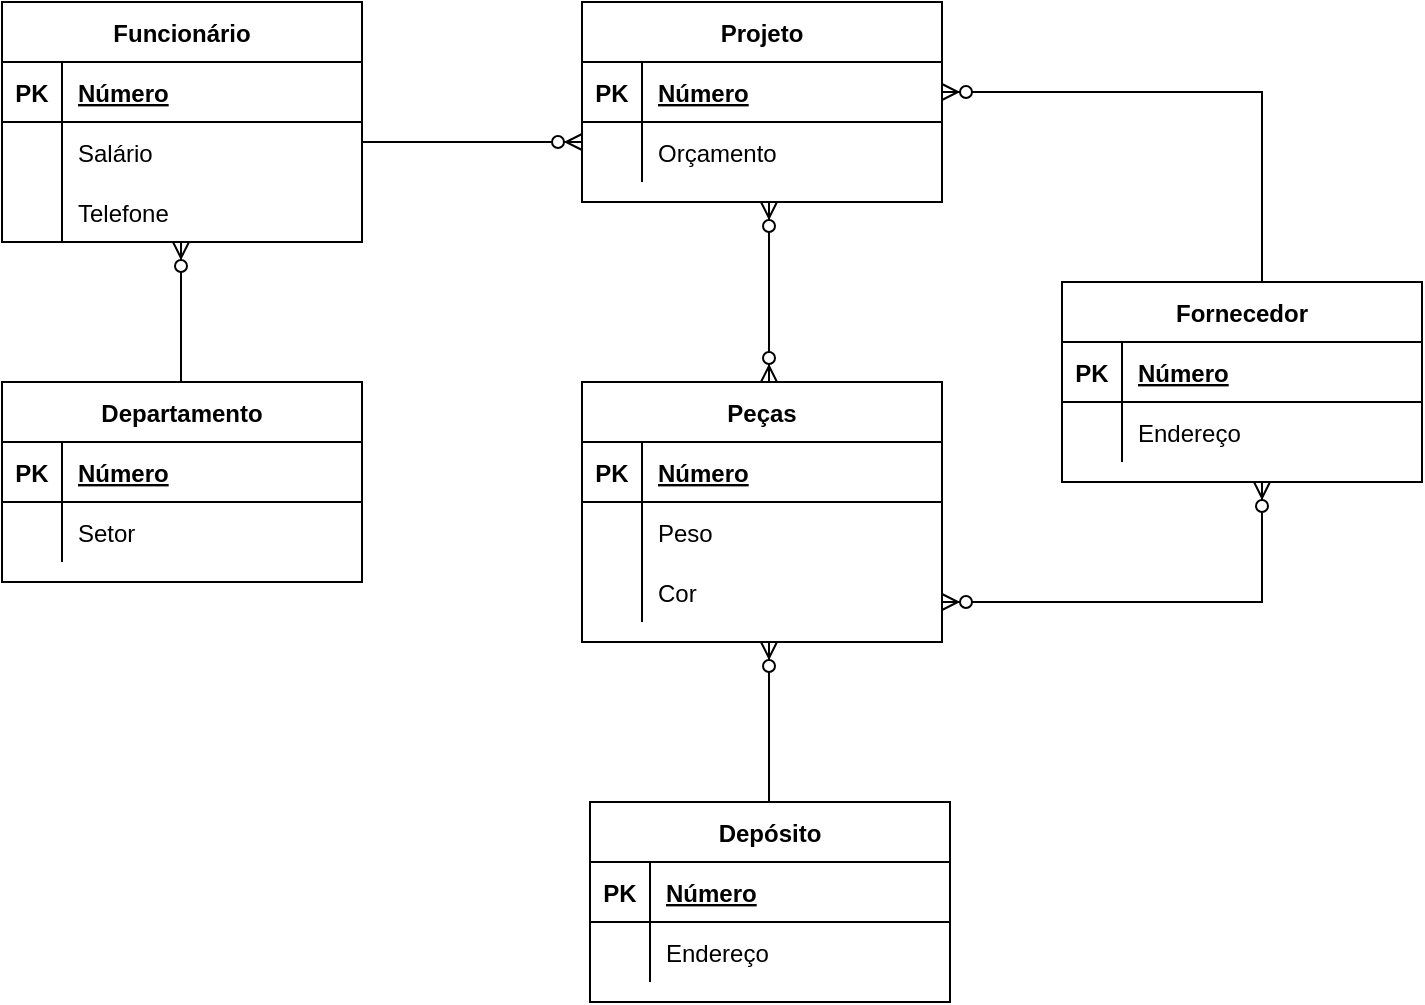 <mxfile version="20.2.5" type="device"><diagram id="UYe1lNqm40pl20p4OVXZ" name="Página-1"><mxGraphModel dx="942" dy="614" grid="1" gridSize="10" guides="1" tooltips="1" connect="1" arrows="1" fold="1" page="1" pageScale="1" pageWidth="827" pageHeight="1169" math="0" shadow="0"><root><mxCell id="0"/><mxCell id="1" parent="0"/><mxCell id="2CJbWcfIOCv0SxqRcoib-1" value="Funcionário" style="shape=table;startSize=30;container=1;collapsible=1;childLayout=tableLayout;fixedRows=1;rowLines=0;fontStyle=1;align=center;resizeLast=1;" vertex="1" parent="1"><mxGeometry x="120" y="60" width="180" height="120" as="geometry"/></mxCell><mxCell id="2CJbWcfIOCv0SxqRcoib-2" value="" style="shape=tableRow;horizontal=0;startSize=0;swimlaneHead=0;swimlaneBody=0;fillColor=none;collapsible=0;dropTarget=0;points=[[0,0.5],[1,0.5]];portConstraint=eastwest;top=0;left=0;right=0;bottom=1;" vertex="1" parent="2CJbWcfIOCv0SxqRcoib-1"><mxGeometry y="30" width="180" height="30" as="geometry"/></mxCell><mxCell id="2CJbWcfIOCv0SxqRcoib-3" value="PK" style="shape=partialRectangle;connectable=0;fillColor=none;top=0;left=0;bottom=0;right=0;fontStyle=1;overflow=hidden;" vertex="1" parent="2CJbWcfIOCv0SxqRcoib-2"><mxGeometry width="30" height="30" as="geometry"><mxRectangle width="30" height="30" as="alternateBounds"/></mxGeometry></mxCell><mxCell id="2CJbWcfIOCv0SxqRcoib-4" value="Número" style="shape=partialRectangle;connectable=0;fillColor=none;top=0;left=0;bottom=0;right=0;align=left;spacingLeft=6;fontStyle=5;overflow=hidden;" vertex="1" parent="2CJbWcfIOCv0SxqRcoib-2"><mxGeometry x="30" width="150" height="30" as="geometry"><mxRectangle width="150" height="30" as="alternateBounds"/></mxGeometry></mxCell><mxCell id="2CJbWcfIOCv0SxqRcoib-5" value="" style="shape=tableRow;horizontal=0;startSize=0;swimlaneHead=0;swimlaneBody=0;fillColor=none;collapsible=0;dropTarget=0;points=[[0,0.5],[1,0.5]];portConstraint=eastwest;top=0;left=0;right=0;bottom=0;" vertex="1" parent="2CJbWcfIOCv0SxqRcoib-1"><mxGeometry y="60" width="180" height="30" as="geometry"/></mxCell><mxCell id="2CJbWcfIOCv0SxqRcoib-6" value="" style="shape=partialRectangle;connectable=0;fillColor=none;top=0;left=0;bottom=0;right=0;editable=1;overflow=hidden;" vertex="1" parent="2CJbWcfIOCv0SxqRcoib-5"><mxGeometry width="30" height="30" as="geometry"><mxRectangle width="30" height="30" as="alternateBounds"/></mxGeometry></mxCell><mxCell id="2CJbWcfIOCv0SxqRcoib-7" value="Salário" style="shape=partialRectangle;connectable=0;fillColor=none;top=0;left=0;bottom=0;right=0;align=left;spacingLeft=6;overflow=hidden;" vertex="1" parent="2CJbWcfIOCv0SxqRcoib-5"><mxGeometry x="30" width="150" height="30" as="geometry"><mxRectangle width="150" height="30" as="alternateBounds"/></mxGeometry></mxCell><mxCell id="2CJbWcfIOCv0SxqRcoib-8" value="" style="shape=tableRow;horizontal=0;startSize=0;swimlaneHead=0;swimlaneBody=0;fillColor=none;collapsible=0;dropTarget=0;points=[[0,0.5],[1,0.5]];portConstraint=eastwest;top=0;left=0;right=0;bottom=0;" vertex="1" parent="2CJbWcfIOCv0SxqRcoib-1"><mxGeometry y="90" width="180" height="30" as="geometry"/></mxCell><mxCell id="2CJbWcfIOCv0SxqRcoib-9" value="" style="shape=partialRectangle;connectable=0;fillColor=none;top=0;left=0;bottom=0;right=0;editable=1;overflow=hidden;" vertex="1" parent="2CJbWcfIOCv0SxqRcoib-8"><mxGeometry width="30" height="30" as="geometry"><mxRectangle width="30" height="30" as="alternateBounds"/></mxGeometry></mxCell><mxCell id="2CJbWcfIOCv0SxqRcoib-10" value="Telefone" style="shape=partialRectangle;connectable=0;fillColor=none;top=0;left=0;bottom=0;right=0;align=left;spacingLeft=6;overflow=hidden;" vertex="1" parent="2CJbWcfIOCv0SxqRcoib-8"><mxGeometry x="30" width="150" height="30" as="geometry"><mxRectangle width="150" height="30" as="alternateBounds"/></mxGeometry></mxCell><mxCell id="2CJbWcfIOCv0SxqRcoib-15" value="Departamento" style="shape=table;startSize=30;container=1;collapsible=1;childLayout=tableLayout;fixedRows=1;rowLines=0;fontStyle=1;align=center;resizeLast=1;" vertex="1" parent="1"><mxGeometry x="120" y="250" width="180" height="100" as="geometry"/></mxCell><mxCell id="2CJbWcfIOCv0SxqRcoib-16" value="" style="shape=tableRow;horizontal=0;startSize=0;swimlaneHead=0;swimlaneBody=0;fillColor=none;collapsible=0;dropTarget=0;points=[[0,0.5],[1,0.5]];portConstraint=eastwest;top=0;left=0;right=0;bottom=1;" vertex="1" parent="2CJbWcfIOCv0SxqRcoib-15"><mxGeometry y="30" width="180" height="30" as="geometry"/></mxCell><mxCell id="2CJbWcfIOCv0SxqRcoib-17" value="PK" style="shape=partialRectangle;connectable=0;fillColor=none;top=0;left=0;bottom=0;right=0;fontStyle=1;overflow=hidden;" vertex="1" parent="2CJbWcfIOCv0SxqRcoib-16"><mxGeometry width="30" height="30" as="geometry"><mxRectangle width="30" height="30" as="alternateBounds"/></mxGeometry></mxCell><mxCell id="2CJbWcfIOCv0SxqRcoib-18" value="Número" style="shape=partialRectangle;connectable=0;fillColor=none;top=0;left=0;bottom=0;right=0;align=left;spacingLeft=6;fontStyle=5;overflow=hidden;" vertex="1" parent="2CJbWcfIOCv0SxqRcoib-16"><mxGeometry x="30" width="150" height="30" as="geometry"><mxRectangle width="150" height="30" as="alternateBounds"/></mxGeometry></mxCell><mxCell id="2CJbWcfIOCv0SxqRcoib-19" value="" style="shape=tableRow;horizontal=0;startSize=0;swimlaneHead=0;swimlaneBody=0;fillColor=none;collapsible=0;dropTarget=0;points=[[0,0.5],[1,0.5]];portConstraint=eastwest;top=0;left=0;right=0;bottom=0;" vertex="1" parent="2CJbWcfIOCv0SxqRcoib-15"><mxGeometry y="60" width="180" height="30" as="geometry"/></mxCell><mxCell id="2CJbWcfIOCv0SxqRcoib-20" value="" style="shape=partialRectangle;connectable=0;fillColor=none;top=0;left=0;bottom=0;right=0;editable=1;overflow=hidden;" vertex="1" parent="2CJbWcfIOCv0SxqRcoib-19"><mxGeometry width="30" height="30" as="geometry"><mxRectangle width="30" height="30" as="alternateBounds"/></mxGeometry></mxCell><mxCell id="2CJbWcfIOCv0SxqRcoib-21" value="Setor" style="shape=partialRectangle;connectable=0;fillColor=none;top=0;left=0;bottom=0;right=0;align=left;spacingLeft=6;overflow=hidden;" vertex="1" parent="2CJbWcfIOCv0SxqRcoib-19"><mxGeometry x="30" width="150" height="30" as="geometry"><mxRectangle width="150" height="30" as="alternateBounds"/></mxGeometry></mxCell><mxCell id="2CJbWcfIOCv0SxqRcoib-28" value="Projeto" style="shape=table;startSize=30;container=1;collapsible=1;childLayout=tableLayout;fixedRows=1;rowLines=0;fontStyle=1;align=center;resizeLast=1;" vertex="1" parent="1"><mxGeometry x="410" y="60" width="180" height="100" as="geometry"/></mxCell><mxCell id="2CJbWcfIOCv0SxqRcoib-29" value="" style="shape=tableRow;horizontal=0;startSize=0;swimlaneHead=0;swimlaneBody=0;fillColor=none;collapsible=0;dropTarget=0;points=[[0,0.5],[1,0.5]];portConstraint=eastwest;top=0;left=0;right=0;bottom=1;" vertex="1" parent="2CJbWcfIOCv0SxqRcoib-28"><mxGeometry y="30" width="180" height="30" as="geometry"/></mxCell><mxCell id="2CJbWcfIOCv0SxqRcoib-30" value="PK" style="shape=partialRectangle;connectable=0;fillColor=none;top=0;left=0;bottom=0;right=0;fontStyle=1;overflow=hidden;" vertex="1" parent="2CJbWcfIOCv0SxqRcoib-29"><mxGeometry width="30" height="30" as="geometry"><mxRectangle width="30" height="30" as="alternateBounds"/></mxGeometry></mxCell><mxCell id="2CJbWcfIOCv0SxqRcoib-31" value="Número" style="shape=partialRectangle;connectable=0;fillColor=none;top=0;left=0;bottom=0;right=0;align=left;spacingLeft=6;fontStyle=5;overflow=hidden;" vertex="1" parent="2CJbWcfIOCv0SxqRcoib-29"><mxGeometry x="30" width="150" height="30" as="geometry"><mxRectangle width="150" height="30" as="alternateBounds"/></mxGeometry></mxCell><mxCell id="2CJbWcfIOCv0SxqRcoib-32" value="" style="shape=tableRow;horizontal=0;startSize=0;swimlaneHead=0;swimlaneBody=0;fillColor=none;collapsible=0;dropTarget=0;points=[[0,0.5],[1,0.5]];portConstraint=eastwest;top=0;left=0;right=0;bottom=0;" vertex="1" parent="2CJbWcfIOCv0SxqRcoib-28"><mxGeometry y="60" width="180" height="30" as="geometry"/></mxCell><mxCell id="2CJbWcfIOCv0SxqRcoib-33" value="" style="shape=partialRectangle;connectable=0;fillColor=none;top=0;left=0;bottom=0;right=0;editable=1;overflow=hidden;" vertex="1" parent="2CJbWcfIOCv0SxqRcoib-32"><mxGeometry width="30" height="30" as="geometry"><mxRectangle width="30" height="30" as="alternateBounds"/></mxGeometry></mxCell><mxCell id="2CJbWcfIOCv0SxqRcoib-34" value="Orçamento" style="shape=partialRectangle;connectable=0;fillColor=none;top=0;left=0;bottom=0;right=0;align=left;spacingLeft=6;overflow=hidden;" vertex="1" parent="2CJbWcfIOCv0SxqRcoib-32"><mxGeometry x="30" width="150" height="30" as="geometry"><mxRectangle width="150" height="30" as="alternateBounds"/></mxGeometry></mxCell><mxCell id="2CJbWcfIOCv0SxqRcoib-41" value="Fornecedor" style="shape=table;startSize=30;container=1;collapsible=1;childLayout=tableLayout;fixedRows=1;rowLines=0;fontStyle=1;align=center;resizeLast=1;" vertex="1" parent="1"><mxGeometry x="650" y="200" width="180" height="100" as="geometry"/></mxCell><mxCell id="2CJbWcfIOCv0SxqRcoib-42" value="" style="shape=tableRow;horizontal=0;startSize=0;swimlaneHead=0;swimlaneBody=0;fillColor=none;collapsible=0;dropTarget=0;points=[[0,0.5],[1,0.5]];portConstraint=eastwest;top=0;left=0;right=0;bottom=1;" vertex="1" parent="2CJbWcfIOCv0SxqRcoib-41"><mxGeometry y="30" width="180" height="30" as="geometry"/></mxCell><mxCell id="2CJbWcfIOCv0SxqRcoib-43" value="PK" style="shape=partialRectangle;connectable=0;fillColor=none;top=0;left=0;bottom=0;right=0;fontStyle=1;overflow=hidden;" vertex="1" parent="2CJbWcfIOCv0SxqRcoib-42"><mxGeometry width="30" height="30" as="geometry"><mxRectangle width="30" height="30" as="alternateBounds"/></mxGeometry></mxCell><mxCell id="2CJbWcfIOCv0SxqRcoib-44" value="Número" style="shape=partialRectangle;connectable=0;fillColor=none;top=0;left=0;bottom=0;right=0;align=left;spacingLeft=6;fontStyle=5;overflow=hidden;" vertex="1" parent="2CJbWcfIOCv0SxqRcoib-42"><mxGeometry x="30" width="150" height="30" as="geometry"><mxRectangle width="150" height="30" as="alternateBounds"/></mxGeometry></mxCell><mxCell id="2CJbWcfIOCv0SxqRcoib-45" value="" style="shape=tableRow;horizontal=0;startSize=0;swimlaneHead=0;swimlaneBody=0;fillColor=none;collapsible=0;dropTarget=0;points=[[0,0.5],[1,0.5]];portConstraint=eastwest;top=0;left=0;right=0;bottom=0;" vertex="1" parent="2CJbWcfIOCv0SxqRcoib-41"><mxGeometry y="60" width="180" height="30" as="geometry"/></mxCell><mxCell id="2CJbWcfIOCv0SxqRcoib-46" value="" style="shape=partialRectangle;connectable=0;fillColor=none;top=0;left=0;bottom=0;right=0;editable=1;overflow=hidden;" vertex="1" parent="2CJbWcfIOCv0SxqRcoib-45"><mxGeometry width="30" height="30" as="geometry"><mxRectangle width="30" height="30" as="alternateBounds"/></mxGeometry></mxCell><mxCell id="2CJbWcfIOCv0SxqRcoib-47" value="Endereço" style="shape=partialRectangle;connectable=0;fillColor=none;top=0;left=0;bottom=0;right=0;align=left;spacingLeft=6;overflow=hidden;" vertex="1" parent="2CJbWcfIOCv0SxqRcoib-45"><mxGeometry x="30" width="150" height="30" as="geometry"><mxRectangle width="150" height="30" as="alternateBounds"/></mxGeometry></mxCell><mxCell id="2CJbWcfIOCv0SxqRcoib-54" value="Peças" style="shape=table;startSize=30;container=1;collapsible=1;childLayout=tableLayout;fixedRows=1;rowLines=0;fontStyle=1;align=center;resizeLast=1;" vertex="1" parent="1"><mxGeometry x="410" y="250" width="180" height="130" as="geometry"/></mxCell><mxCell id="2CJbWcfIOCv0SxqRcoib-55" value="" style="shape=tableRow;horizontal=0;startSize=0;swimlaneHead=0;swimlaneBody=0;fillColor=none;collapsible=0;dropTarget=0;points=[[0,0.5],[1,0.5]];portConstraint=eastwest;top=0;left=0;right=0;bottom=1;" vertex="1" parent="2CJbWcfIOCv0SxqRcoib-54"><mxGeometry y="30" width="180" height="30" as="geometry"/></mxCell><mxCell id="2CJbWcfIOCv0SxqRcoib-56" value="PK" style="shape=partialRectangle;connectable=0;fillColor=none;top=0;left=0;bottom=0;right=0;fontStyle=1;overflow=hidden;" vertex="1" parent="2CJbWcfIOCv0SxqRcoib-55"><mxGeometry width="30" height="30" as="geometry"><mxRectangle width="30" height="30" as="alternateBounds"/></mxGeometry></mxCell><mxCell id="2CJbWcfIOCv0SxqRcoib-57" value="Número" style="shape=partialRectangle;connectable=0;fillColor=none;top=0;left=0;bottom=0;right=0;align=left;spacingLeft=6;fontStyle=5;overflow=hidden;" vertex="1" parent="2CJbWcfIOCv0SxqRcoib-55"><mxGeometry x="30" width="150" height="30" as="geometry"><mxRectangle width="150" height="30" as="alternateBounds"/></mxGeometry></mxCell><mxCell id="2CJbWcfIOCv0SxqRcoib-58" value="" style="shape=tableRow;horizontal=0;startSize=0;swimlaneHead=0;swimlaneBody=0;fillColor=none;collapsible=0;dropTarget=0;points=[[0,0.5],[1,0.5]];portConstraint=eastwest;top=0;left=0;right=0;bottom=0;" vertex="1" parent="2CJbWcfIOCv0SxqRcoib-54"><mxGeometry y="60" width="180" height="30" as="geometry"/></mxCell><mxCell id="2CJbWcfIOCv0SxqRcoib-59" value="" style="shape=partialRectangle;connectable=0;fillColor=none;top=0;left=0;bottom=0;right=0;editable=1;overflow=hidden;" vertex="1" parent="2CJbWcfIOCv0SxqRcoib-58"><mxGeometry width="30" height="30" as="geometry"><mxRectangle width="30" height="30" as="alternateBounds"/></mxGeometry></mxCell><mxCell id="2CJbWcfIOCv0SxqRcoib-60" value="Peso" style="shape=partialRectangle;connectable=0;fillColor=none;top=0;left=0;bottom=0;right=0;align=left;spacingLeft=6;overflow=hidden;" vertex="1" parent="2CJbWcfIOCv0SxqRcoib-58"><mxGeometry x="30" width="150" height="30" as="geometry"><mxRectangle width="150" height="30" as="alternateBounds"/></mxGeometry></mxCell><mxCell id="2CJbWcfIOCv0SxqRcoib-61" value="" style="shape=tableRow;horizontal=0;startSize=0;swimlaneHead=0;swimlaneBody=0;fillColor=none;collapsible=0;dropTarget=0;points=[[0,0.5],[1,0.5]];portConstraint=eastwest;top=0;left=0;right=0;bottom=0;" vertex="1" parent="2CJbWcfIOCv0SxqRcoib-54"><mxGeometry y="90" width="180" height="30" as="geometry"/></mxCell><mxCell id="2CJbWcfIOCv0SxqRcoib-62" value="" style="shape=partialRectangle;connectable=0;fillColor=none;top=0;left=0;bottom=0;right=0;editable=1;overflow=hidden;" vertex="1" parent="2CJbWcfIOCv0SxqRcoib-61"><mxGeometry width="30" height="30" as="geometry"><mxRectangle width="30" height="30" as="alternateBounds"/></mxGeometry></mxCell><mxCell id="2CJbWcfIOCv0SxqRcoib-63" value="Cor" style="shape=partialRectangle;connectable=0;fillColor=none;top=0;left=0;bottom=0;right=0;align=left;spacingLeft=6;overflow=hidden;" vertex="1" parent="2CJbWcfIOCv0SxqRcoib-61"><mxGeometry x="30" width="150" height="30" as="geometry"><mxRectangle width="150" height="30" as="alternateBounds"/></mxGeometry></mxCell><mxCell id="2CJbWcfIOCv0SxqRcoib-67" value="Depósito" style="shape=table;startSize=30;container=1;collapsible=1;childLayout=tableLayout;fixedRows=1;rowLines=0;fontStyle=1;align=center;resizeLast=1;" vertex="1" parent="1"><mxGeometry x="414" y="460" width="180" height="100" as="geometry"/></mxCell><mxCell id="2CJbWcfIOCv0SxqRcoib-68" value="" style="shape=tableRow;horizontal=0;startSize=0;swimlaneHead=0;swimlaneBody=0;fillColor=none;collapsible=0;dropTarget=0;points=[[0,0.5],[1,0.5]];portConstraint=eastwest;top=0;left=0;right=0;bottom=1;" vertex="1" parent="2CJbWcfIOCv0SxqRcoib-67"><mxGeometry y="30" width="180" height="30" as="geometry"/></mxCell><mxCell id="2CJbWcfIOCv0SxqRcoib-69" value="PK" style="shape=partialRectangle;connectable=0;fillColor=none;top=0;left=0;bottom=0;right=0;fontStyle=1;overflow=hidden;" vertex="1" parent="2CJbWcfIOCv0SxqRcoib-68"><mxGeometry width="30" height="30" as="geometry"><mxRectangle width="30" height="30" as="alternateBounds"/></mxGeometry></mxCell><mxCell id="2CJbWcfIOCv0SxqRcoib-70" value="Número" style="shape=partialRectangle;connectable=0;fillColor=none;top=0;left=0;bottom=0;right=0;align=left;spacingLeft=6;fontStyle=5;overflow=hidden;" vertex="1" parent="2CJbWcfIOCv0SxqRcoib-68"><mxGeometry x="30" width="150" height="30" as="geometry"><mxRectangle width="150" height="30" as="alternateBounds"/></mxGeometry></mxCell><mxCell id="2CJbWcfIOCv0SxqRcoib-71" value="" style="shape=tableRow;horizontal=0;startSize=0;swimlaneHead=0;swimlaneBody=0;fillColor=none;collapsible=0;dropTarget=0;points=[[0,0.5],[1,0.5]];portConstraint=eastwest;top=0;left=0;right=0;bottom=0;" vertex="1" parent="2CJbWcfIOCv0SxqRcoib-67"><mxGeometry y="60" width="180" height="30" as="geometry"/></mxCell><mxCell id="2CJbWcfIOCv0SxqRcoib-72" value="" style="shape=partialRectangle;connectable=0;fillColor=none;top=0;left=0;bottom=0;right=0;editable=1;overflow=hidden;" vertex="1" parent="2CJbWcfIOCv0SxqRcoib-71"><mxGeometry width="30" height="30" as="geometry"><mxRectangle width="30" height="30" as="alternateBounds"/></mxGeometry></mxCell><mxCell id="2CJbWcfIOCv0SxqRcoib-73" value="Endereço" style="shape=partialRectangle;connectable=0;fillColor=none;top=0;left=0;bottom=0;right=0;align=left;spacingLeft=6;overflow=hidden;" vertex="1" parent="2CJbWcfIOCv0SxqRcoib-71"><mxGeometry x="30" width="150" height="30" as="geometry"><mxRectangle width="150" height="30" as="alternateBounds"/></mxGeometry></mxCell><mxCell id="2CJbWcfIOCv0SxqRcoib-82" value="" style="fontSize=12;html=1;endArrow=ERzeroToMany;endFill=1;rounded=0;edgeStyle=orthogonalEdgeStyle;" edge="1" parent="1"><mxGeometry width="100" height="100" relative="1" as="geometry"><mxPoint x="209.5" y="250" as="sourcePoint"/><mxPoint x="209.5" y="180" as="targetPoint"/></mxGeometry></mxCell><mxCell id="2CJbWcfIOCv0SxqRcoib-83" value="" style="edgeStyle=orthogonalEdgeStyle;fontSize=12;html=1;endArrow=ERzeroToMany;endFill=1;rounded=0;" edge="1" parent="1"><mxGeometry width="100" height="100" relative="1" as="geometry"><mxPoint x="300" y="130" as="sourcePoint"/><mxPoint x="410" y="130" as="targetPoint"/></mxGeometry></mxCell><mxCell id="2CJbWcfIOCv0SxqRcoib-85" value="" style="edgeStyle=orthogonalEdgeStyle;fontSize=12;html=1;endArrow=ERzeroToMany;endFill=1;rounded=0;entryX=1;entryY=0.5;entryDx=0;entryDy=0;" edge="1" parent="1" target="2CJbWcfIOCv0SxqRcoib-29"><mxGeometry width="100" height="100" relative="1" as="geometry"><mxPoint x="750" y="200" as="sourcePoint"/><mxPoint x="770" y="70" as="targetPoint"/><Array as="points"><mxPoint x="750" y="196"/><mxPoint x="750" y="105"/></Array></mxGeometry></mxCell><mxCell id="2CJbWcfIOCv0SxqRcoib-86" value="" style="edgeStyle=orthogonalEdgeStyle;fontSize=12;html=1;endArrow=ERzeroToMany;endFill=1;startArrow=ERzeroToMany;rounded=0;" edge="1" parent="1"><mxGeometry width="100" height="100" relative="1" as="geometry"><mxPoint x="503.5" y="250" as="sourcePoint"/><mxPoint x="503.5" y="160" as="targetPoint"/></mxGeometry></mxCell><mxCell id="2CJbWcfIOCv0SxqRcoib-87" value="" style="edgeStyle=orthogonalEdgeStyle;fontSize=12;html=1;endArrow=ERzeroToMany;endFill=1;startArrow=ERzeroToMany;rounded=0;" edge="1" parent="1"><mxGeometry width="100" height="100" relative="1" as="geometry"><mxPoint x="590" y="360" as="sourcePoint"/><mxPoint x="750" y="300" as="targetPoint"/><Array as="points"><mxPoint x="650" y="360"/><mxPoint x="750" y="360"/></Array></mxGeometry></mxCell><mxCell id="2CJbWcfIOCv0SxqRcoib-88" value="" style="fontSize=12;html=1;endArrow=ERzeroToMany;endFill=1;rounded=0;" edge="1" parent="1"><mxGeometry width="100" height="100" relative="1" as="geometry"><mxPoint x="503.5" y="460" as="sourcePoint"/><mxPoint x="503.5" y="380" as="targetPoint"/></mxGeometry></mxCell></root></mxGraphModel></diagram></mxfile>